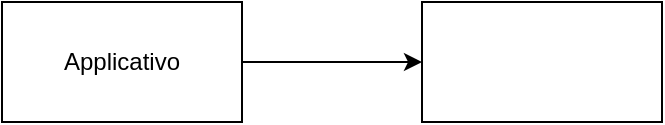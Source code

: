 <mxfile version="13.10.7" type="device"><diagram id="1yCe8na_oUzg1br_kGvF" name="Page-1"><mxGraphModel dx="868" dy="460" grid="1" gridSize="10" guides="1" tooltips="1" connect="1" arrows="1" fold="1" page="1" pageScale="1" pageWidth="827" pageHeight="1169" math="0" shadow="0"><root><mxCell id="0"/><mxCell id="1" parent="0"/><mxCell id="WkL8V5V9WQZIDQBxBy1--4" style="edgeStyle=orthogonalEdgeStyle;rounded=0;orthogonalLoop=1;jettySize=auto;html=1;exitX=1;exitY=0.5;exitDx=0;exitDy=0;" edge="1" parent="1" source="WkL8V5V9WQZIDQBxBy1--1" target="WkL8V5V9WQZIDQBxBy1--2"><mxGeometry relative="1" as="geometry"/></mxCell><mxCell id="WkL8V5V9WQZIDQBxBy1--1" value="Applicativo" style="rounded=0;whiteSpace=wrap;html=1;" vertex="1" parent="1"><mxGeometry x="270" y="140" width="120" height="60" as="geometry"/></mxCell><mxCell id="WkL8V5V9WQZIDQBxBy1--2" value="" style="rounded=0;whiteSpace=wrap;html=1;" vertex="1" parent="1"><mxGeometry x="480" y="140" width="120" height="60" as="geometry"/></mxCell></root></mxGraphModel></diagram></mxfile>